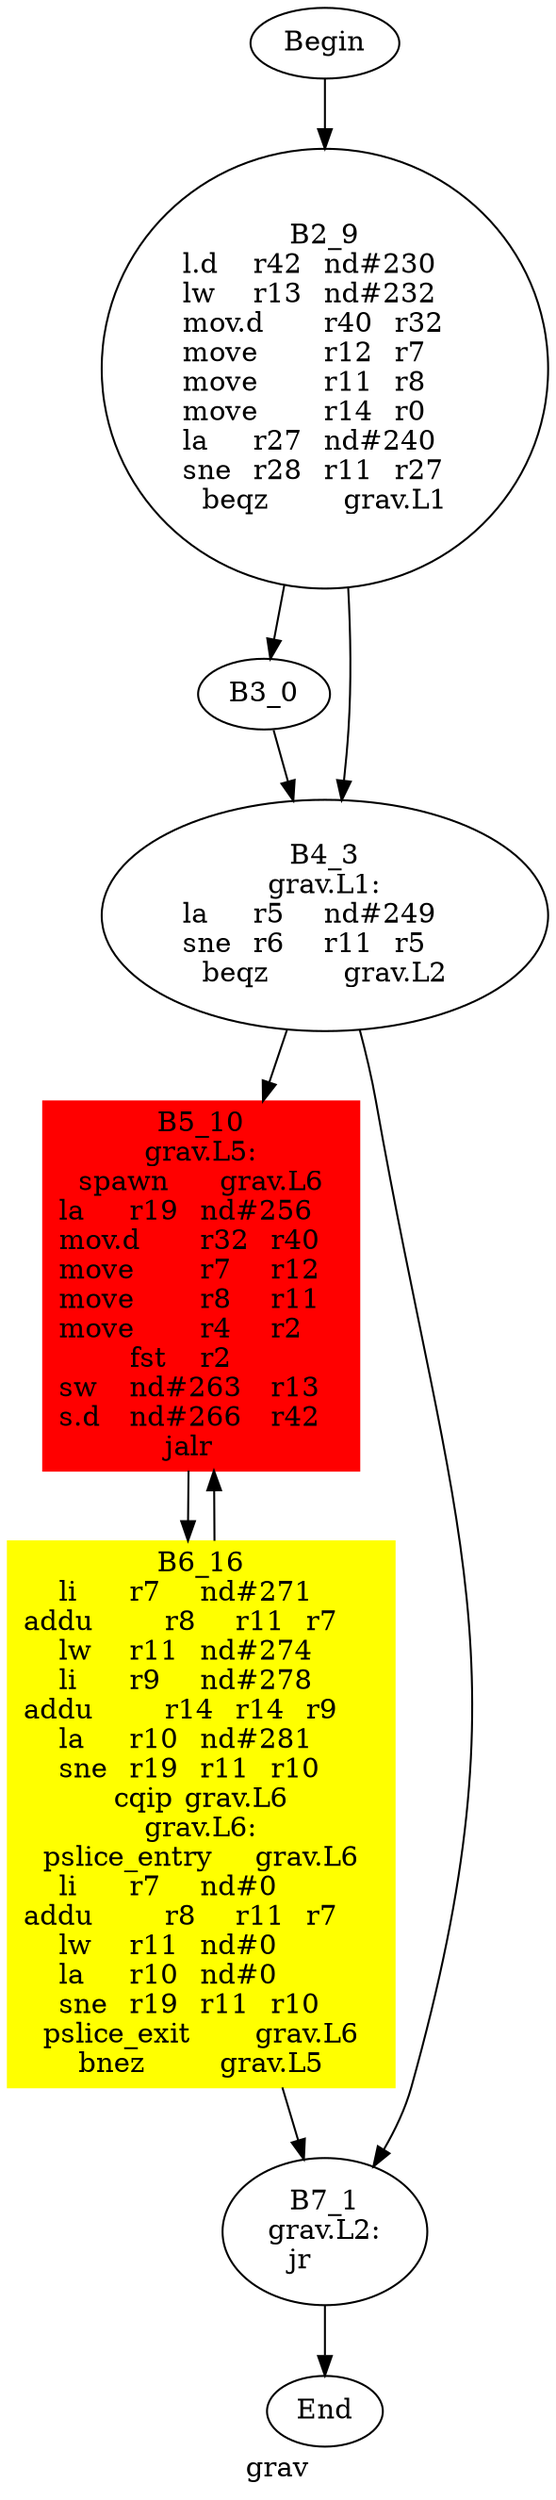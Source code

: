 digraph G{
	label = "grav"	style = "dashed";
	color = purple;
	Node0 [label = "Begin"];
	Node0 -> {Node2 }
	Node1 [label = "End"];
	Node1 -> {}
	Node2 [label = "B2_9\nl.d	r42	nd#230	\nlw	r13	nd#232	\nmov.d	r40	r32	\nmove	r12	r7	\nmove	r11	r8	\nmove	r14	r0	\nla	r27	nd#240	\nsne	r28	r11	r27	\nbeqz	grav.L1\n"];
	Node2 -> {Node3 Node4 }
	Node3 [label = "B3_0\n"];
	Node3 -> {Node4 }
	Node4 [label = "B4_3\ngrav.L1:\nla	r5	nd#249	\nsne	r6	r11	r5	\nbeqz	grav.L2\n"];
	Node4 -> {Node5 Node7 }
	Node5 [label = "B5_10\ngrav.L5:\nspawn	grav.L6\nla	r19	nd#256	\nmov.d	r32	r40	\nmove	r7	r12	\nmove	r8	r11	\nmove	r4	r2	\nfst	r2	\nsw	nd#263	r13	\ns.d	nd#266	r42	\njalr	\n"];
	Node5 -> {Node6 }
	Node6 [label = "B6_16\nli	r7	nd#271	\naddu	r8	r11	r7	\nlw	r11	nd#274	\nli	r9	nd#278	\naddu	r14	r14	r9	\nla	r10	nd#281	\nsne	r19	r11	r10	\ncqip	grav.L6\ngrav.L6:\npslice_entry	grav.L6\nli	r7	nd#0	\naddu	r8	r11	r7	\nlw	r11	nd#0	\nla	r10	nd#0	\nsne	r19	r11	r10	\npslice_exit	grav.L6\nbnez	grav.L5\n"];
	Node6 -> {Node7 Node5 }
	Node7 [label = "B7_1\ngrav.L2:\njr	\n"];
	Node7 -> {Node1 }
	Node5 [shape = box ,style=filled ,color=red];
	Node6 [shape = polygon ,style=filled ,color=yellow];
}
